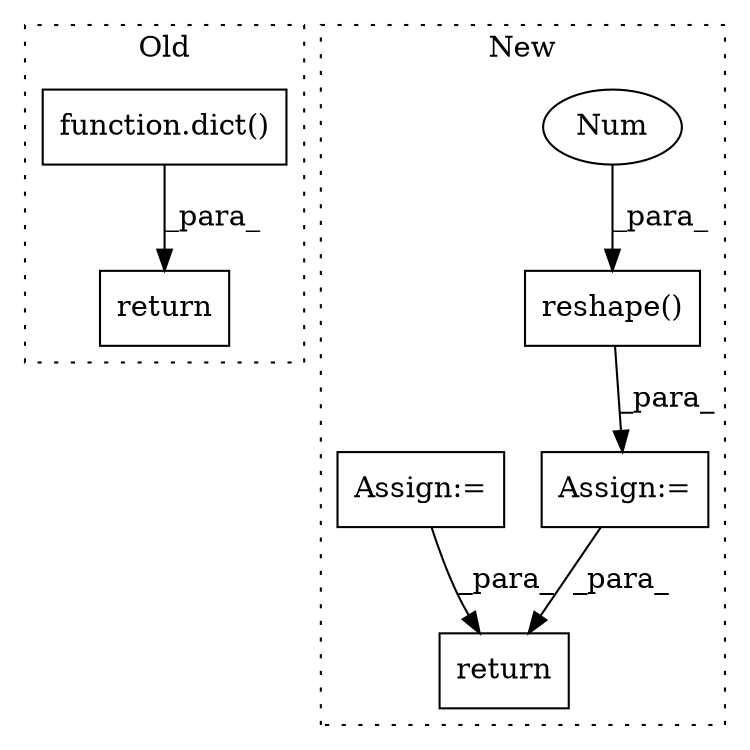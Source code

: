 digraph G {
subgraph cluster0 {
1 [label="function.dict()" a="75" s="3926" l="29" shape="box"];
7 [label="return" a="93" s="3919" l="7" shape="box"];
label = "Old";
style="dotted";
}
subgraph cluster1 {
2 [label="reshape()" a="75" s="5718,5743" l="11,1" shape="box"];
3 [label="Num" a="76" s="5741" l="2" shape="ellipse"];
4 [label="Assign:=" a="68" s="5932" l="3" shape="box"];
5 [label="return" a="93" s="5990" l="7" shape="box"];
6 [label="Assign:=" a="68" s="5501" l="3" shape="box"];
label = "New";
style="dotted";
}
1 -> 7 [label="_para_"];
2 -> 4 [label="_para_"];
3 -> 2 [label="_para_"];
4 -> 5 [label="_para_"];
6 -> 5 [label="_para_"];
}